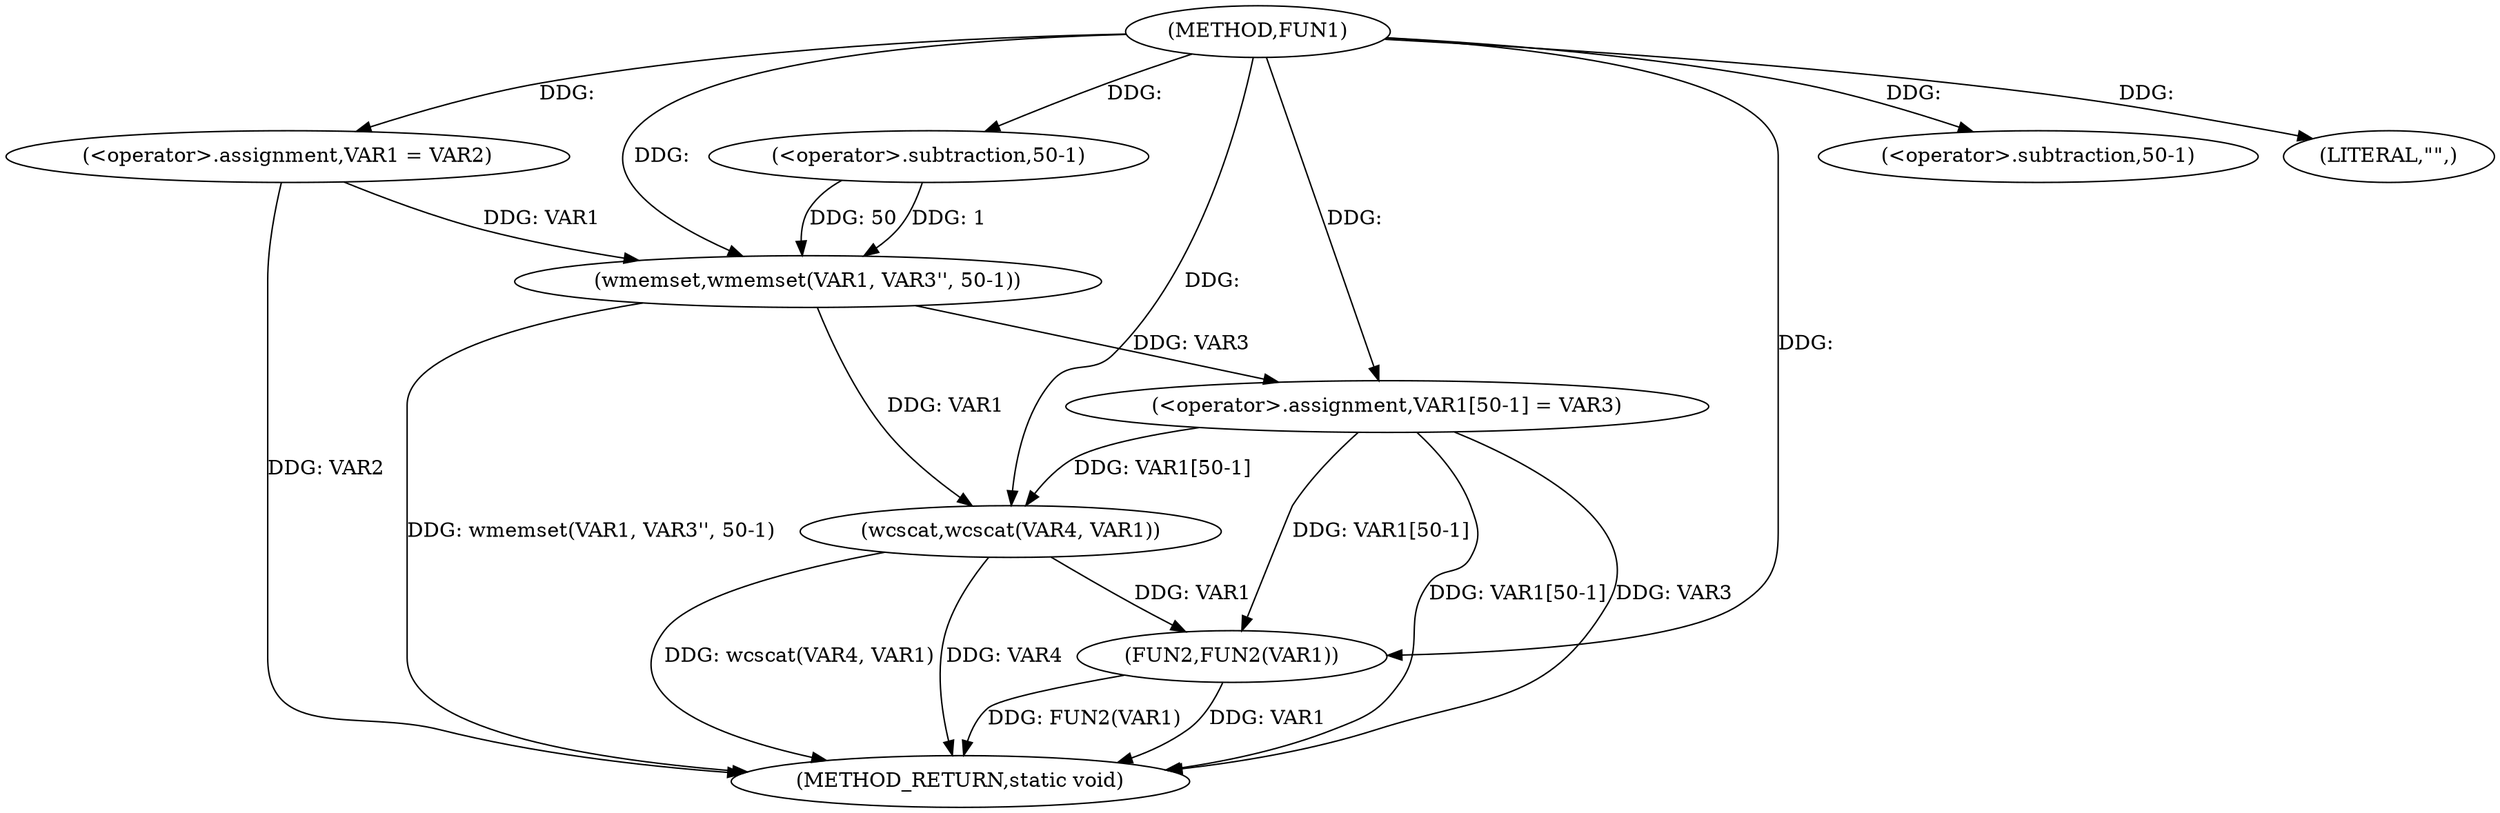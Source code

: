 digraph FUN1 {  
"1000100" [label = "(METHOD,FUN1)" ]
"1000127" [label = "(METHOD_RETURN,static void)" ]
"1000104" [label = "(<operator>.assignment,VAR1 = VAR2)" ]
"1000107" [label = "(wmemset,wmemset(VAR1, VAR3'', 50-1))" ]
"1000110" [label = "(<operator>.subtraction,50-1)" ]
"1000113" [label = "(<operator>.assignment,VAR1[50-1] = VAR3)" ]
"1000116" [label = "(<operator>.subtraction,50-1)" ]
"1000121" [label = "(LITERAL,\"\",)" ]
"1000122" [label = "(wcscat,wcscat(VAR4, VAR1))" ]
"1000125" [label = "(FUN2,FUN2(VAR1))" ]
  "1000125" -> "1000127"  [ label = "DDG: VAR1"] 
  "1000125" -> "1000127"  [ label = "DDG: FUN2(VAR1)"] 
  "1000107" -> "1000127"  [ label = "DDG: wmemset(VAR1, VAR3'', 50-1)"] 
  "1000113" -> "1000127"  [ label = "DDG: VAR1[50-1]"] 
  "1000122" -> "1000127"  [ label = "DDG: VAR4"] 
  "1000122" -> "1000127"  [ label = "DDG: wcscat(VAR4, VAR1)"] 
  "1000113" -> "1000127"  [ label = "DDG: VAR3"] 
  "1000104" -> "1000127"  [ label = "DDG: VAR2"] 
  "1000100" -> "1000104"  [ label = "DDG: "] 
  "1000104" -> "1000107"  [ label = "DDG: VAR1"] 
  "1000100" -> "1000107"  [ label = "DDG: "] 
  "1000110" -> "1000107"  [ label = "DDG: 50"] 
  "1000110" -> "1000107"  [ label = "DDG: 1"] 
  "1000100" -> "1000110"  [ label = "DDG: "] 
  "1000107" -> "1000113"  [ label = "DDG: VAR3"] 
  "1000100" -> "1000113"  [ label = "DDG: "] 
  "1000100" -> "1000116"  [ label = "DDG: "] 
  "1000100" -> "1000121"  [ label = "DDG: "] 
  "1000100" -> "1000122"  [ label = "DDG: "] 
  "1000107" -> "1000122"  [ label = "DDG: VAR1"] 
  "1000113" -> "1000122"  [ label = "DDG: VAR1[50-1]"] 
  "1000113" -> "1000125"  [ label = "DDG: VAR1[50-1]"] 
  "1000122" -> "1000125"  [ label = "DDG: VAR1"] 
  "1000100" -> "1000125"  [ label = "DDG: "] 
}
